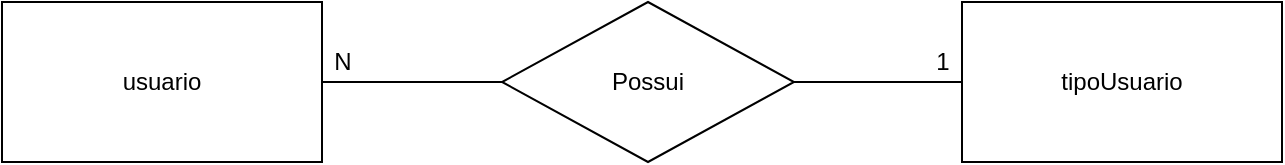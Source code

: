 <mxfile version="17.1.2" type="device" pages="2"><diagram id="5Ai1mtuEZVf_eQvcd9f7" name="modelo conceitual"><mxGraphModel dx="1185" dy="635" grid="1" gridSize="10" guides="1" tooltips="1" connect="1" arrows="1" fold="1" page="1" pageScale="1" pageWidth="827" pageHeight="1169" math="0" shadow="0"><root><mxCell id="0"/><mxCell id="1" parent="0"/><mxCell id="InaVrApYvGLPgJ3CEaqk-4" style="edgeStyle=orthogonalEdgeStyle;rounded=0;orthogonalLoop=1;jettySize=auto;html=1;exitX=1;exitY=0.5;exitDx=0;exitDy=0;entryX=0;entryY=0.5;entryDx=0;entryDy=0;endArrow=none;endFill=0;" edge="1" parent="1" source="InaVrApYvGLPgJ3CEaqk-1" target="InaVrApYvGLPgJ3CEaqk-2"><mxGeometry relative="1" as="geometry"/></mxCell><mxCell id="InaVrApYvGLPgJ3CEaqk-1" value="usuario" style="rounded=0;whiteSpace=wrap;html=1;" vertex="1" parent="1"><mxGeometry x="130" y="210" width="160" height="80" as="geometry"/></mxCell><mxCell id="InaVrApYvGLPgJ3CEaqk-5" style="edgeStyle=orthogonalEdgeStyle;rounded=0;orthogonalLoop=1;jettySize=auto;html=1;exitX=1;exitY=0.5;exitDx=0;exitDy=0;entryX=0;entryY=0.5;entryDx=0;entryDy=0;endArrow=none;endFill=0;" edge="1" parent="1" source="InaVrApYvGLPgJ3CEaqk-2" target="InaVrApYvGLPgJ3CEaqk-3"><mxGeometry relative="1" as="geometry"/></mxCell><mxCell id="InaVrApYvGLPgJ3CEaqk-2" value="Possui" style="rhombus;whiteSpace=wrap;html=1;" vertex="1" parent="1"><mxGeometry x="380" y="210" width="146" height="80" as="geometry"/></mxCell><mxCell id="InaVrApYvGLPgJ3CEaqk-3" value="tipoUsuario" style="rounded=0;whiteSpace=wrap;html=1;" vertex="1" parent="1"><mxGeometry x="610" y="210" width="160" height="80" as="geometry"/></mxCell><mxCell id="InaVrApYvGLPgJ3CEaqk-6" value="1" style="text;html=1;align=center;verticalAlign=middle;resizable=0;points=[];autosize=1;strokeColor=none;fillColor=none;" vertex="1" parent="1"><mxGeometry x="590" y="230" width="20" height="20" as="geometry"/></mxCell><mxCell id="InaVrApYvGLPgJ3CEaqk-7" value="N" style="text;html=1;align=center;verticalAlign=middle;resizable=0;points=[];autosize=1;strokeColor=none;fillColor=none;" vertex="1" parent="1"><mxGeometry x="290" y="230" width="20" height="20" as="geometry"/></mxCell></root></mxGraphModel></diagram><diagram id="mf9ezy5wVF2ny5juqDOf" name="modelo lógico"><mxGraphModel dx="1185" dy="588" grid="1" gridSize="10" guides="1" tooltips="1" connect="1" arrows="1" fold="1" page="1" pageScale="1" pageWidth="827" pageHeight="1169" math="0" shadow="0"><root><mxCell id="PtH526gM5jD66H6Ziz4h-0"/><mxCell id="PtH526gM5jD66H6Ziz4h-1" parent="PtH526gM5jD66H6Ziz4h-0"/><mxCell id="PtH526gM5jD66H6Ziz4h-2" value="tipoUsuario" style="shape=table;startSize=30;container=1;collapsible=1;childLayout=tableLayout;fixedRows=1;rowLines=0;fontStyle=1;align=center;resizeLast=1;" vertex="1" parent="PtH526gM5jD66H6Ziz4h-1"><mxGeometry x="484" y="160" width="240" height="100" as="geometry"/></mxCell><mxCell id="PtH526gM5jD66H6Ziz4h-3" value="" style="shape=tableRow;horizontal=0;startSize=0;swimlaneHead=0;swimlaneBody=0;fillColor=none;collapsible=0;dropTarget=0;points=[[0,0.5],[1,0.5]];portConstraint=eastwest;top=0;left=0;right=0;bottom=1;" vertex="1" parent="PtH526gM5jD66H6Ziz4h-2"><mxGeometry y="30" width="240" height="30" as="geometry"/></mxCell><mxCell id="PtH526gM5jD66H6Ziz4h-4" value="PK" style="shape=partialRectangle;connectable=0;fillColor=none;top=0;left=0;bottom=0;right=0;fontStyle=1;overflow=hidden;" vertex="1" parent="PtH526gM5jD66H6Ziz4h-3"><mxGeometry width="30" height="30" as="geometry"><mxRectangle width="30" height="30" as="alternateBounds"/></mxGeometry></mxCell><mxCell id="PtH526gM5jD66H6Ziz4h-5" value="idTipoUsuario : GUID" style="shape=partialRectangle;connectable=0;fillColor=none;top=0;left=0;bottom=0;right=0;align=left;spacingLeft=6;fontStyle=1;overflow=hidden;" vertex="1" parent="PtH526gM5jD66H6Ziz4h-3"><mxGeometry x="30" width="210" height="30" as="geometry"><mxRectangle width="210" height="30" as="alternateBounds"/></mxGeometry></mxCell><mxCell id="PtH526gM5jD66H6Ziz4h-6" value="" style="shape=tableRow;horizontal=0;startSize=0;swimlaneHead=0;swimlaneBody=0;fillColor=none;collapsible=0;dropTarget=0;points=[[0,0.5],[1,0.5]];portConstraint=eastwest;top=0;left=0;right=0;bottom=0;" vertex="1" parent="PtH526gM5jD66H6Ziz4h-2"><mxGeometry y="60" width="240" height="30" as="geometry"/></mxCell><mxCell id="PtH526gM5jD66H6Ziz4h-7" value="" style="shape=partialRectangle;connectable=0;fillColor=none;top=0;left=0;bottom=0;right=0;editable=1;overflow=hidden;" vertex="1" parent="PtH526gM5jD66H6Ziz4h-6"><mxGeometry width="30" height="30" as="geometry"><mxRectangle width="30" height="30" as="alternateBounds"/></mxGeometry></mxCell><mxCell id="PtH526gM5jD66H6Ziz4h-8" value="nomeTipoUsuario : VARCHAR(30)" style="shape=partialRectangle;connectable=0;fillColor=none;top=0;left=0;bottom=0;right=0;align=left;spacingLeft=6;overflow=hidden;" vertex="1" parent="PtH526gM5jD66H6Ziz4h-6"><mxGeometry x="30" width="210" height="30" as="geometry"><mxRectangle width="210" height="30" as="alternateBounds"/></mxGeometry></mxCell><mxCell id="m8YPn7bjopEJjwOw7iYf-0" value="usuario" style="shape=table;startSize=30;container=1;collapsible=1;childLayout=tableLayout;fixedRows=1;rowLines=0;fontStyle=1;align=center;resizeLast=1;" vertex="1" parent="PtH526gM5jD66H6Ziz4h-1"><mxGeometry x="104" y="95" width="250" height="250" as="geometry"/></mxCell><mxCell id="m8YPn7bjopEJjwOw7iYf-1" value="" style="shape=tableRow;horizontal=0;startSize=0;swimlaneHead=0;swimlaneBody=0;fillColor=none;collapsible=0;dropTarget=0;points=[[0,0.5],[1,0.5]];portConstraint=eastwest;top=0;left=0;right=0;bottom=0;" vertex="1" parent="m8YPn7bjopEJjwOw7iYf-0"><mxGeometry y="30" width="250" height="30" as="geometry"/></mxCell><mxCell id="m8YPn7bjopEJjwOw7iYf-2" value="PK" style="shape=partialRectangle;connectable=0;fillColor=none;top=0;left=0;bottom=0;right=0;fontStyle=1;overflow=hidden;" vertex="1" parent="m8YPn7bjopEJjwOw7iYf-1"><mxGeometry width="60" height="30" as="geometry"><mxRectangle width="60" height="30" as="alternateBounds"/></mxGeometry></mxCell><mxCell id="m8YPn7bjopEJjwOw7iYf-3" value="idUsuario : GUID" style="shape=partialRectangle;connectable=0;fillColor=none;top=0;left=0;bottom=0;right=0;align=left;spacingLeft=6;fontStyle=1;overflow=hidden;" vertex="1" parent="m8YPn7bjopEJjwOw7iYf-1"><mxGeometry x="60" width="190" height="30" as="geometry"><mxRectangle width="190" height="30" as="alternateBounds"/></mxGeometry></mxCell><mxCell id="m8YPn7bjopEJjwOw7iYf-4" value="" style="shape=tableRow;horizontal=0;startSize=0;swimlaneHead=0;swimlaneBody=0;fillColor=none;collapsible=0;dropTarget=0;points=[[0,0.5],[1,0.5]];portConstraint=eastwest;top=0;left=0;right=0;bottom=1;" vertex="1" parent="m8YPn7bjopEJjwOw7iYf-0"><mxGeometry y="60" width="250" height="30" as="geometry"/></mxCell><mxCell id="m8YPn7bjopEJjwOw7iYf-5" value="FK" style="shape=partialRectangle;connectable=0;fillColor=none;top=0;left=0;bottom=0;right=0;fontStyle=1;overflow=hidden;" vertex="1" parent="m8YPn7bjopEJjwOw7iYf-4"><mxGeometry width="60" height="30" as="geometry"><mxRectangle width="60" height="30" as="alternateBounds"/></mxGeometry></mxCell><mxCell id="m8YPn7bjopEJjwOw7iYf-6" value="idTipoUsuario : GUID" style="shape=partialRectangle;connectable=0;fillColor=none;top=0;left=0;bottom=0;right=0;align=left;spacingLeft=6;fontStyle=1;overflow=hidden;" vertex="1" parent="m8YPn7bjopEJjwOw7iYf-4"><mxGeometry x="60" width="190" height="30" as="geometry"><mxRectangle width="190" height="30" as="alternateBounds"/></mxGeometry></mxCell><mxCell id="m8YPn7bjopEJjwOw7iYf-7" value="" style="shape=tableRow;horizontal=0;startSize=0;swimlaneHead=0;swimlaneBody=0;fillColor=none;collapsible=0;dropTarget=0;points=[[0,0.5],[1,0.5]];portConstraint=eastwest;top=0;left=0;right=0;bottom=0;" vertex="1" parent="m8YPn7bjopEJjwOw7iYf-0"><mxGeometry y="90" width="250" height="30" as="geometry"/></mxCell><mxCell id="m8YPn7bjopEJjwOw7iYf-8" value="" style="shape=partialRectangle;connectable=0;fillColor=none;top=0;left=0;bottom=0;right=0;editable=1;overflow=hidden;" vertex="1" parent="m8YPn7bjopEJjwOw7iYf-7"><mxGeometry width="60" height="30" as="geometry"><mxRectangle width="60" height="30" as="alternateBounds"/></mxGeometry></mxCell><mxCell id="m8YPn7bjopEJjwOw7iYf-9" value="nome : VARCHAR(70)" style="shape=partialRectangle;connectable=0;fillColor=none;top=0;left=0;bottom=0;right=0;align=left;spacingLeft=6;overflow=hidden;" vertex="1" parent="m8YPn7bjopEJjwOw7iYf-7"><mxGeometry x="60" width="190" height="30" as="geometry"><mxRectangle width="190" height="30" as="alternateBounds"/></mxGeometry></mxCell><mxCell id="m8YPn7bjopEJjwOw7iYf-10" value="" style="shape=tableRow;horizontal=0;startSize=0;swimlaneHead=0;swimlaneBody=0;fillColor=none;collapsible=0;dropTarget=0;points=[[0,0.5],[1,0.5]];portConstraint=eastwest;top=0;left=0;right=0;bottom=0;" vertex="1" parent="m8YPn7bjopEJjwOw7iYf-0"><mxGeometry y="120" width="250" height="30" as="geometry"/></mxCell><mxCell id="m8YPn7bjopEJjwOw7iYf-11" value="" style="shape=partialRectangle;connectable=0;fillColor=none;top=0;left=0;bottom=0;right=0;editable=1;overflow=hidden;" vertex="1" parent="m8YPn7bjopEJjwOw7iYf-10"><mxGeometry width="60" height="30" as="geometry"><mxRectangle width="60" height="30" as="alternateBounds"/></mxGeometry></mxCell><mxCell id="m8YPn7bjopEJjwOw7iYf-12" value="email : VARCHAR(50)" style="shape=partialRectangle;connectable=0;fillColor=none;top=0;left=0;bottom=0;right=0;align=left;spacingLeft=6;overflow=hidden;" vertex="1" parent="m8YPn7bjopEJjwOw7iYf-10"><mxGeometry x="60" width="190" height="30" as="geometry"><mxRectangle width="190" height="30" as="alternateBounds"/></mxGeometry></mxCell><mxCell id="omNieSzzn5x-Lqb1LAwg-0" value="" style="shape=tableRow;horizontal=0;startSize=0;swimlaneHead=0;swimlaneBody=0;fillColor=none;collapsible=0;dropTarget=0;points=[[0,0.5],[1,0.5]];portConstraint=eastwest;top=0;left=0;right=0;bottom=0;" vertex="1" parent="m8YPn7bjopEJjwOw7iYf-0"><mxGeometry y="150" width="250" height="30" as="geometry"/></mxCell><mxCell id="omNieSzzn5x-Lqb1LAwg-1" value="" style="shape=partialRectangle;connectable=0;fillColor=none;top=0;left=0;bottom=0;right=0;editable=1;overflow=hidden;" vertex="1" parent="omNieSzzn5x-Lqb1LAwg-0"><mxGeometry width="60" height="30" as="geometry"><mxRectangle width="60" height="30" as="alternateBounds"/></mxGeometry></mxCell><mxCell id="omNieSzzn5x-Lqb1LAwg-2" value="senha : VARCHAR(MAX)" style="shape=partialRectangle;connectable=0;fillColor=none;top=0;left=0;bottom=0;right=0;align=left;spacingLeft=6;overflow=hidden;" vertex="1" parent="omNieSzzn5x-Lqb1LAwg-0"><mxGeometry x="60" width="190" height="30" as="geometry"><mxRectangle width="190" height="30" as="alternateBounds"/></mxGeometry></mxCell><mxCell id="omNieSzzn5x-Lqb1LAwg-3" value="" style="shape=tableRow;horizontal=0;startSize=0;swimlaneHead=0;swimlaneBody=0;fillColor=none;collapsible=0;dropTarget=0;points=[[0,0.5],[1,0.5]];portConstraint=eastwest;top=0;left=0;right=0;bottom=0;" vertex="1" parent="m8YPn7bjopEJjwOw7iYf-0"><mxGeometry y="180" width="250" height="30" as="geometry"/></mxCell><mxCell id="omNieSzzn5x-Lqb1LAwg-4" value="" style="shape=partialRectangle;connectable=0;fillColor=none;top=0;left=0;bottom=0;right=0;editable=1;overflow=hidden;" vertex="1" parent="omNieSzzn5x-Lqb1LAwg-3"><mxGeometry width="60" height="30" as="geometry"><mxRectangle width="60" height="30" as="alternateBounds"/></mxGeometry></mxCell><mxCell id="omNieSzzn5x-Lqb1LAwg-5" value="statusUsuario : BIT" style="shape=partialRectangle;connectable=0;fillColor=none;top=0;left=0;bottom=0;right=0;align=left;spacingLeft=6;overflow=hidden;" vertex="1" parent="omNieSzzn5x-Lqb1LAwg-3"><mxGeometry x="60" width="190" height="30" as="geometry"><mxRectangle width="190" height="30" as="alternateBounds"/></mxGeometry></mxCell><mxCell id="omNieSzzn5x-Lqb1LAwg-6" value="" style="shape=tableRow;horizontal=0;startSize=0;swimlaneHead=0;swimlaneBody=0;fillColor=none;collapsible=0;dropTarget=0;points=[[0,0.5],[1,0.5]];portConstraint=eastwest;top=0;left=0;right=0;bottom=0;" vertex="1" parent="m8YPn7bjopEJjwOw7iYf-0"><mxGeometry y="210" width="250" height="30" as="geometry"/></mxCell><mxCell id="omNieSzzn5x-Lqb1LAwg-7" value="" style="shape=partialRectangle;connectable=0;fillColor=none;top=0;left=0;bottom=0;right=0;editable=1;overflow=hidden;" vertex="1" parent="omNieSzzn5x-Lqb1LAwg-6"><mxGeometry width="60" height="30" as="geometry"><mxRectangle width="60" height="30" as="alternateBounds"/></mxGeometry></mxCell><mxCell id="omNieSzzn5x-Lqb1LAwg-8" value="imagemPerfil : VARCHAR(MAX)" style="shape=partialRectangle;connectable=0;fillColor=none;top=0;left=0;bottom=0;right=0;align=left;spacingLeft=6;overflow=hidden;" vertex="1" parent="omNieSzzn5x-Lqb1LAwg-6"><mxGeometry x="60" width="190" height="30" as="geometry"><mxRectangle width="190" height="30" as="alternateBounds"/></mxGeometry></mxCell><mxCell id="omNieSzzn5x-Lqb1LAwg-10" value="" style="edgeStyle=orthogonalEdgeStyle;fontSize=12;html=1;endArrow=ERoneToMany;rounded=0;" edge="1" parent="PtH526gM5jD66H6Ziz4h-1" source="PtH526gM5jD66H6Ziz4h-3" target="m8YPn7bjopEJjwOw7iYf-4"><mxGeometry width="100" height="100" relative="1" as="geometry"><mxPoint x="474" y="300" as="sourcePoint"/><mxPoint x="574" y="200" as="targetPoint"/></mxGeometry></mxCell></root></mxGraphModel></diagram></mxfile>